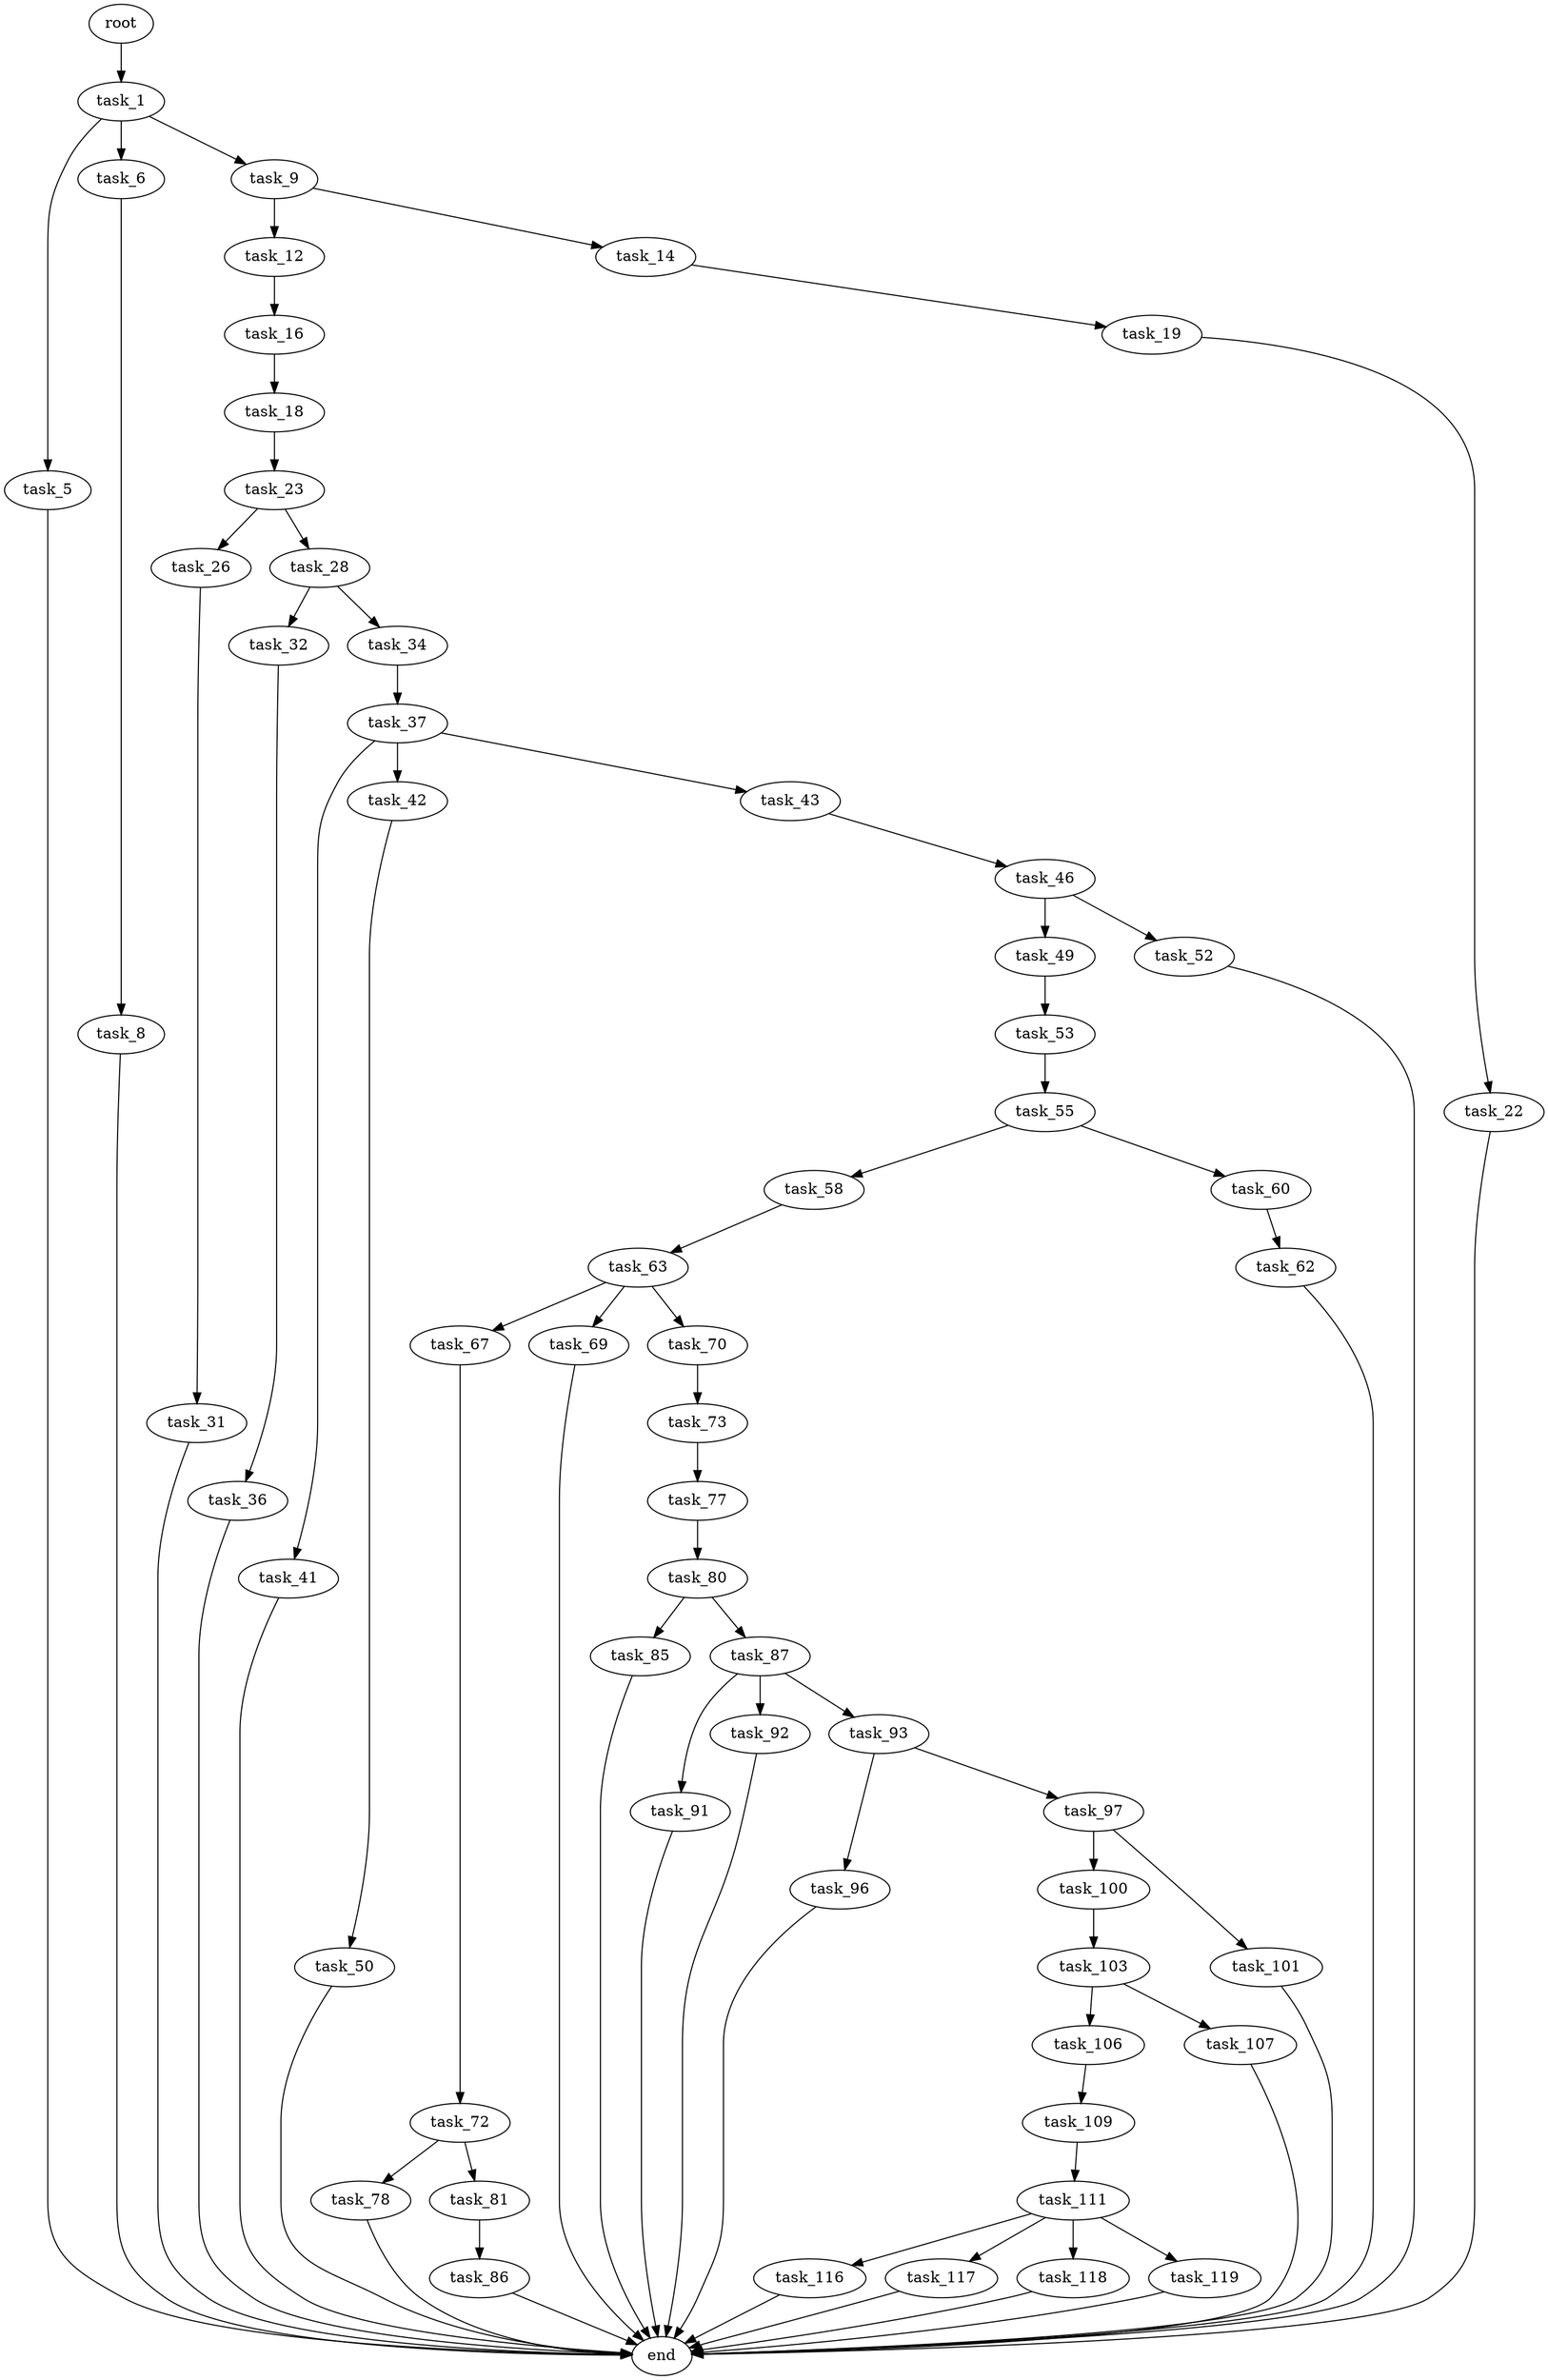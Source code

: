 digraph G {
  root [size="0.000000"];
  task_1 [size="1785931283.000000"];
  task_5 [size="15845871402.000000"];
  task_6 [size="1252370083319.000000"];
  task_8 [size="78082637779.000000"];
  task_9 [size="140045616847.000000"];
  task_12 [size="4100612990.000000"];
  task_14 [size="231928233984.000000"];
  task_16 [size="485360780704.000000"];
  task_18 [size="24137530796.000000"];
  task_19 [size="560993211958.000000"];
  task_22 [size="782757789696.000000"];
  task_23 [size="782757789696.000000"];
  task_26 [size="32061027903.000000"];
  task_28 [size="1177882241322.000000"];
  task_31 [size="23908049311.000000"];
  task_32 [size="1698345474.000000"];
  task_34 [size="134217728000.000000"];
  task_36 [size="68719476736.000000"];
  task_37 [size="68719476736.000000"];
  task_41 [size="46638333669.000000"];
  task_42 [size="11223729814.000000"];
  task_43 [size="24385038641.000000"];
  task_46 [size="68719476736.000000"];
  task_49 [size="11955001113.000000"];
  task_50 [size="12183645920.000000"];
  task_52 [size="1073741824000.000000"];
  task_53 [size="1128103800778.000000"];
  task_55 [size="68719476736.000000"];
  task_58 [size="1073741824000.000000"];
  task_60 [size="34783968177.000000"];
  task_62 [size="4674314424.000000"];
  task_63 [size="44376950875.000000"];
  task_67 [size="8589934592.000000"];
  task_69 [size="832688438644.000000"];
  task_70 [size="549755813888.000000"];
  task_72 [size="699118269.000000"];
  task_73 [size="4030256792.000000"];
  task_77 [size="782757789696.000000"];
  task_78 [size="782757789696.000000"];
  task_80 [size="216917067557.000000"];
  task_81 [size="3527661902.000000"];
  task_85 [size="1060056025.000000"];
  task_86 [size="4605372909.000000"];
  task_87 [size="6080376906.000000"];
  task_91 [size="1073741824000.000000"];
  task_92 [size="588181554716.000000"];
  task_93 [size="6610731908.000000"];
  task_96 [size="41411736944.000000"];
  task_97 [size="8589934592.000000"];
  task_100 [size="7667971750.000000"];
  task_101 [size="549755813888.000000"];
  task_103 [size="134217728000.000000"];
  task_106 [size="517100602237.000000"];
  task_107 [size="368293445632.000000"];
  task_109 [size="177306353542.000000"];
  task_111 [size="231928233984.000000"];
  task_116 [size="782757789696.000000"];
  task_117 [size="68719476736.000000"];
  task_118 [size="194825868770.000000"];
  task_119 [size="68719476736.000000"];
  end [size="0.000000"];

  root -> task_1 [size="1.000000"];
  task_1 -> task_5 [size="134217728.000000"];
  task_1 -> task_6 [size="134217728.000000"];
  task_1 -> task_9 [size="134217728.000000"];
  task_5 -> end [size="1.000000"];
  task_6 -> task_8 [size="838860800.000000"];
  task_8 -> end [size="1.000000"];
  task_9 -> task_12 [size="301989888.000000"];
  task_9 -> task_14 [size="301989888.000000"];
  task_12 -> task_16 [size="134217728.000000"];
  task_14 -> task_19 [size="301989888.000000"];
  task_16 -> task_18 [size="536870912.000000"];
  task_18 -> task_23 [size="536870912.000000"];
  task_19 -> task_22 [size="536870912.000000"];
  task_22 -> end [size="1.000000"];
  task_23 -> task_26 [size="679477248.000000"];
  task_23 -> task_28 [size="679477248.000000"];
  task_26 -> task_31 [size="134217728.000000"];
  task_28 -> task_32 [size="838860800.000000"];
  task_28 -> task_34 [size="838860800.000000"];
  task_31 -> end [size="1.000000"];
  task_32 -> task_36 [size="33554432.000000"];
  task_34 -> task_37 [size="209715200.000000"];
  task_36 -> end [size="1.000000"];
  task_37 -> task_41 [size="134217728.000000"];
  task_37 -> task_42 [size="134217728.000000"];
  task_37 -> task_43 [size="134217728.000000"];
  task_41 -> end [size="1.000000"];
  task_42 -> task_50 [size="33554432.000000"];
  task_43 -> task_46 [size="411041792.000000"];
  task_46 -> task_49 [size="134217728.000000"];
  task_46 -> task_52 [size="134217728.000000"];
  task_49 -> task_53 [size="301989888.000000"];
  task_50 -> end [size="1.000000"];
  task_52 -> end [size="1.000000"];
  task_53 -> task_55 [size="679477248.000000"];
  task_55 -> task_58 [size="134217728.000000"];
  task_55 -> task_60 [size="134217728.000000"];
  task_58 -> task_63 [size="838860800.000000"];
  task_60 -> task_62 [size="679477248.000000"];
  task_62 -> end [size="1.000000"];
  task_63 -> task_67 [size="75497472.000000"];
  task_63 -> task_69 [size="75497472.000000"];
  task_63 -> task_70 [size="75497472.000000"];
  task_67 -> task_72 [size="33554432.000000"];
  task_69 -> end [size="1.000000"];
  task_70 -> task_73 [size="536870912.000000"];
  task_72 -> task_78 [size="75497472.000000"];
  task_72 -> task_81 [size="75497472.000000"];
  task_73 -> task_77 [size="134217728.000000"];
  task_77 -> task_80 [size="679477248.000000"];
  task_78 -> end [size="1.000000"];
  task_80 -> task_85 [size="536870912.000000"];
  task_80 -> task_87 [size="536870912.000000"];
  task_81 -> task_86 [size="209715200.000000"];
  task_85 -> end [size="1.000000"];
  task_86 -> end [size="1.000000"];
  task_87 -> task_91 [size="134217728.000000"];
  task_87 -> task_92 [size="134217728.000000"];
  task_87 -> task_93 [size="134217728.000000"];
  task_91 -> end [size="1.000000"];
  task_92 -> end [size="1.000000"];
  task_93 -> task_96 [size="411041792.000000"];
  task_93 -> task_97 [size="411041792.000000"];
  task_96 -> end [size="1.000000"];
  task_97 -> task_100 [size="33554432.000000"];
  task_97 -> task_101 [size="33554432.000000"];
  task_100 -> task_103 [size="134217728.000000"];
  task_101 -> end [size="1.000000"];
  task_103 -> task_106 [size="209715200.000000"];
  task_103 -> task_107 [size="209715200.000000"];
  task_106 -> task_109 [size="411041792.000000"];
  task_107 -> end [size="1.000000"];
  task_109 -> task_111 [size="134217728.000000"];
  task_111 -> task_116 [size="301989888.000000"];
  task_111 -> task_117 [size="301989888.000000"];
  task_111 -> task_118 [size="301989888.000000"];
  task_111 -> task_119 [size="301989888.000000"];
  task_116 -> end [size="1.000000"];
  task_117 -> end [size="1.000000"];
  task_118 -> end [size="1.000000"];
  task_119 -> end [size="1.000000"];
}
